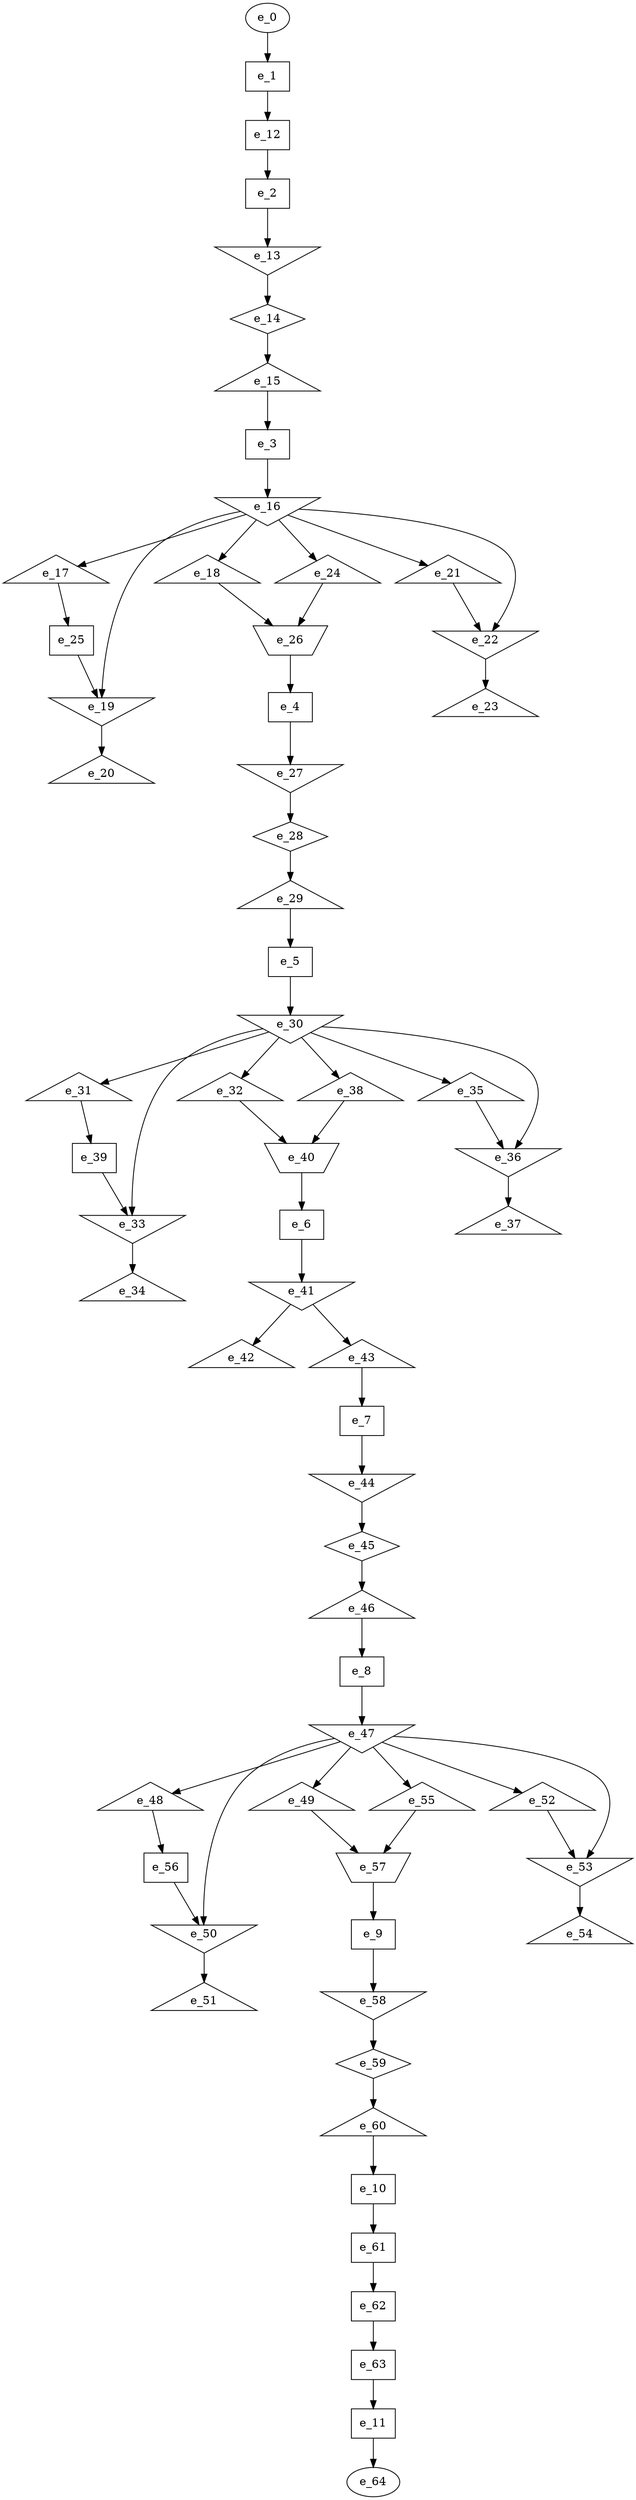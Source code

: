 digraph control_path {
  e_0: entry_node : n ;
  e_1 [shape = dot];
  e_2 [shape = dot];
  e_3 [shape = dot];
  e_4 [shape = dot];
  e_5 [shape = dot];
  e_6 [shape = dot];
  e_7 [shape = dot];
  e_8 [shape = dot];
  e_9 [shape = dot];
  e_10 [shape = dot];
  e_11 [shape = dot];
  e_12 [shape = dot];
  e_13 [shape = invtriangle];
  e_14 [shape = diamond];
  e_15 [shape = triangle];
  e_16 [shape = invtriangle];
  e_17 [shape = triangle];
  e_18 [shape = triangle];
  e_19 [shape = invtriangle];
  e_20 [shape = triangle];
  e_21 [shape = triangle];
  e_22 [shape = invtriangle];
  e_23 [shape = triangle];
  e_24 [shape = triangle];
  e_25 [shape = dot];
  e_26 [shape = invtrapezium];
  e_27 [shape = invtriangle];
  e_28 [shape = diamond];
  e_29 [shape = triangle];
  e_30 [shape = invtriangle];
  e_31 [shape = triangle];
  e_32 [shape = triangle];
  e_33 [shape = invtriangle];
  e_34 [shape = triangle];
  e_35 [shape = triangle];
  e_36 [shape = invtriangle];
  e_37 [shape = triangle];
  e_38 [shape = triangle];
  e_39 [shape = dot];
  e_40 [shape = invtrapezium];
  e_41 [shape = invtriangle];
  e_42 [shape = triangle];
  e_43 [shape = triangle];
  e_44 [shape = invtriangle];
  e_45 [shape = diamond];
  e_46 [shape = triangle];
  e_47 [shape = invtriangle];
  e_48 [shape = triangle];
  e_49 [shape = triangle];
  e_50 [shape = invtriangle];
  e_51 [shape = triangle];
  e_52 [shape = triangle];
  e_53 [shape = invtriangle];
  e_54 [shape = triangle];
  e_55 [shape = triangle];
  e_56 [shape = dot];
  e_57 [shape = invtrapezium];
  e_58 [shape = invtriangle];
  e_59 [shape = diamond];
  e_60 [shape = triangle];
  e_61 [shape = dot];
  e_62 [shape = dot];
  e_63 [shape = dot];
  e_64: exit_node : s ;
  e_0 -> e_1;
  e_12 -> e_2;
  e_15 -> e_3;
  e_26 -> e_4;
  e_29 -> e_5;
  e_40 -> e_6;
  e_43 -> e_7;
  e_46 -> e_8;
  e_57 -> e_9;
  e_60 -> e_10;
  e_63 -> e_11;
  e_1 -> e_12;
  e_2 -> e_13;
  e_13 -> e_14;
  e_14 -> e_15;
  e_3 -> e_16;
  e_16 -> e_17;
  e_16 -> e_18;
  e_16 -> e_19;
  e_25 -> e_19;
  e_19 -> e_20;
  e_16 -> e_21;
  e_16 -> e_22;
  e_21 -> e_22;
  e_22 -> e_23;
  e_16 -> e_24;
  e_17 -> e_25;
  e_18 -> e_26;
  e_24 -> e_26;
  e_4 -> e_27;
  e_27 -> e_28;
  e_28 -> e_29;
  e_5 -> e_30;
  e_30 -> e_31;
  e_30 -> e_32;
  e_30 -> e_33;
  e_39 -> e_33;
  e_33 -> e_34;
  e_30 -> e_35;
  e_30 -> e_36;
  e_35 -> e_36;
  e_36 -> e_37;
  e_30 -> e_38;
  e_31 -> e_39;
  e_32 -> e_40;
  e_38 -> e_40;
  e_6 -> e_41;
  e_41 -> e_42;
  e_41 -> e_43;
  e_7 -> e_44;
  e_44 -> e_45;
  e_45 -> e_46;
  e_8 -> e_47;
  e_47 -> e_48;
  e_47 -> e_49;
  e_47 -> e_50;
  e_56 -> e_50;
  e_50 -> e_51;
  e_47 -> e_52;
  e_47 -> e_53;
  e_52 -> e_53;
  e_53 -> e_54;
  e_47 -> e_55;
  e_48 -> e_56;
  e_49 -> e_57;
  e_55 -> e_57;
  e_9 -> e_58;
  e_58 -> e_59;
  e_59 -> e_60;
  e_10 -> e_61;
  e_61 -> e_62;
  e_62 -> e_63;
  e_11 -> e_64;
}
